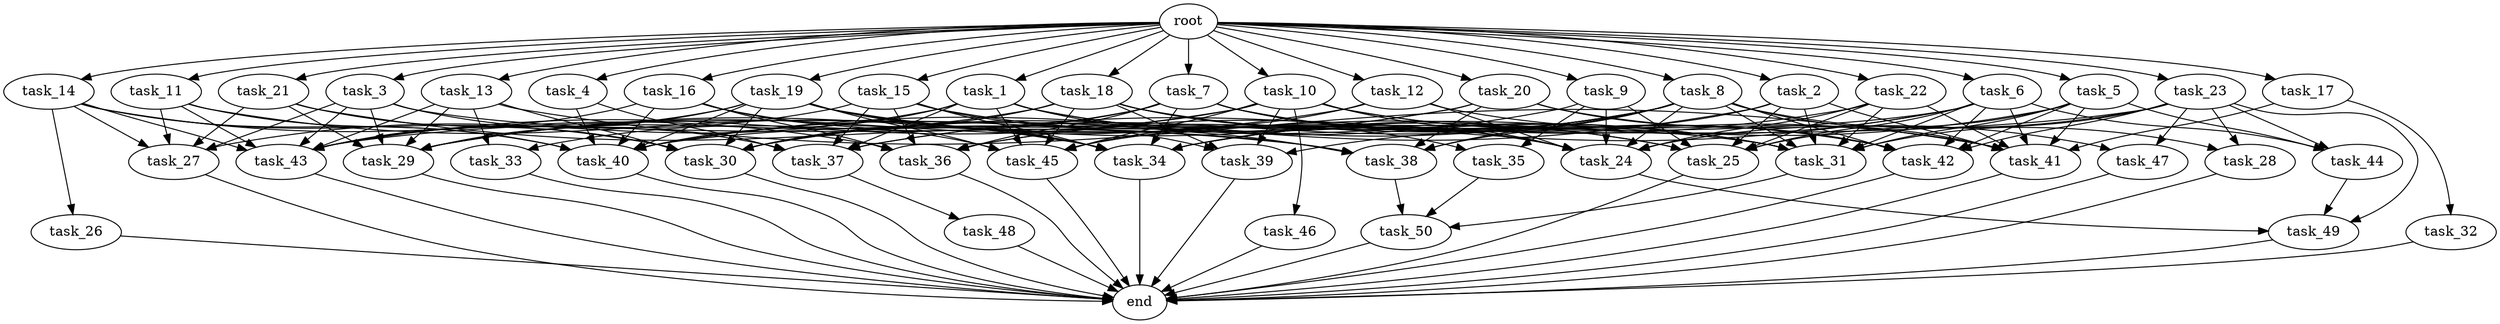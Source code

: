 digraph G {
  root [size="0.000000e+00"];
  task_1 [size="5.533579e+09"];
  task_2 [size="7.964153e+08"];
  task_3 [size="4.850856e+09"];
  task_4 [size="1.836726e+09"];
  task_5 [size="1.222810e+09"];
  task_6 [size="5.948448e+09"];
  task_7 [size="4.265045e+09"];
  task_8 [size="1.873790e+09"];
  task_9 [size="8.337605e+09"];
  task_10 [size="1.830142e+09"];
  task_11 [size="3.477490e+09"];
  task_12 [size="1.826604e+08"];
  task_13 [size="8.481849e+09"];
  task_14 [size="2.449604e+09"];
  task_15 [size="6.631203e+09"];
  task_16 [size="4.565538e+09"];
  task_17 [size="6.356404e+09"];
  task_18 [size="3.989131e+09"];
  task_19 [size="5.753376e+09"];
  task_20 [size="6.892891e+09"];
  task_21 [size="7.901771e+07"];
  task_22 [size="5.802601e+07"];
  task_23 [size="1.052883e+09"];
  task_24 [size="5.818759e+09"];
  task_25 [size="9.976849e+09"];
  task_26 [size="7.487056e+09"];
  task_27 [size="9.512224e+09"];
  task_28 [size="3.762805e+09"];
  task_29 [size="3.428194e+09"];
  task_30 [size="9.594887e+09"];
  task_31 [size="2.126441e+09"];
  task_32 [size="7.577847e+09"];
  task_33 [size="9.390171e+09"];
  task_34 [size="8.499510e+09"];
  task_35 [size="5.296462e+09"];
  task_36 [size="2.572529e+09"];
  task_37 [size="2.187966e+09"];
  task_38 [size="8.638820e+09"];
  task_39 [size="9.096796e+09"];
  task_40 [size="4.810114e+09"];
  task_41 [size="3.727808e+09"];
  task_42 [size="7.282323e+08"];
  task_43 [size="2.847497e+09"];
  task_44 [size="4.928638e+09"];
  task_45 [size="4.354196e+09"];
  task_46 [size="1.153574e+09"];
  task_47 [size="4.652496e+09"];
  task_48 [size="6.263935e+09"];
  task_49 [size="8.979195e+09"];
  task_50 [size="6.899813e+09"];
  end [size="0.000000e+00"];

  root -> task_1 [size="1.000000e-12"];
  root -> task_2 [size="1.000000e-12"];
  root -> task_3 [size="1.000000e-12"];
  root -> task_4 [size="1.000000e-12"];
  root -> task_5 [size="1.000000e-12"];
  root -> task_6 [size="1.000000e-12"];
  root -> task_7 [size="1.000000e-12"];
  root -> task_8 [size="1.000000e-12"];
  root -> task_9 [size="1.000000e-12"];
  root -> task_10 [size="1.000000e-12"];
  root -> task_11 [size="1.000000e-12"];
  root -> task_12 [size="1.000000e-12"];
  root -> task_13 [size="1.000000e-12"];
  root -> task_14 [size="1.000000e-12"];
  root -> task_15 [size="1.000000e-12"];
  root -> task_16 [size="1.000000e-12"];
  root -> task_17 [size="1.000000e-12"];
  root -> task_18 [size="1.000000e-12"];
  root -> task_19 [size="1.000000e-12"];
  root -> task_20 [size="1.000000e-12"];
  root -> task_21 [size="1.000000e-12"];
  root -> task_22 [size="1.000000e-12"];
  root -> task_23 [size="1.000000e-12"];
  task_1 -> task_25 [size="1.425264e+08"];
  task_1 -> task_27 [size="1.902445e+08"];
  task_1 -> task_31 [size="2.126441e+07"];
  task_1 -> task_37 [size="3.646611e+07"];
  task_1 -> task_38 [size="1.439803e+08"];
  task_1 -> task_40 [size="5.344571e+07"];
  task_1 -> task_45 [size="6.220281e+07"];
  task_2 -> task_25 [size="1.425264e+08"];
  task_2 -> task_31 [size="2.126441e+07"];
  task_2 -> task_38 [size="1.439803e+08"];
  task_2 -> task_40 [size="5.344571e+07"];
  task_2 -> task_41 [size="4.142009e+07"];
  task_3 -> task_27 [size="1.902445e+08"];
  task_3 -> task_29 [size="4.897420e+07"];
  task_3 -> task_31 [size="2.126441e+07"];
  task_3 -> task_37 [size="3.646611e+07"];
  task_3 -> task_43 [size="3.163886e+07"];
  task_4 -> task_37 [size="3.646611e+07"];
  task_4 -> task_40 [size="5.344571e+07"];
  task_5 -> task_25 [size="1.425264e+08"];
  task_5 -> task_31 [size="2.126441e+07"];
  task_5 -> task_34 [size="1.062439e+08"];
  task_5 -> task_41 [size="4.142009e+07"];
  task_5 -> task_42 [size="1.040332e+07"];
  task_5 -> task_44 [size="1.642879e+08"];
  task_6 -> task_25 [size="1.425264e+08"];
  task_6 -> task_31 [size="2.126441e+07"];
  task_6 -> task_34 [size="1.062439e+08"];
  task_6 -> task_37 [size="3.646611e+07"];
  task_6 -> task_40 [size="5.344571e+07"];
  task_6 -> task_41 [size="4.142009e+07"];
  task_6 -> task_42 [size="1.040332e+07"];
  task_6 -> task_44 [size="1.642879e+08"];
  task_7 -> task_24 [size="6.465288e+07"];
  task_7 -> task_30 [size="1.066099e+08"];
  task_7 -> task_31 [size="2.126441e+07"];
  task_7 -> task_33 [size="4.695086e+08"];
  task_7 -> task_34 [size="1.062439e+08"];
  task_7 -> task_36 [size="4.287549e+07"];
  task_7 -> task_42 [size="1.040332e+07"];
  task_8 -> task_24 [size="6.465288e+07"];
  task_8 -> task_28 [size="1.881403e+08"];
  task_8 -> task_30 [size="1.066099e+08"];
  task_8 -> task_31 [size="2.126441e+07"];
  task_8 -> task_34 [size="1.062439e+08"];
  task_8 -> task_36 [size="4.287549e+07"];
  task_8 -> task_37 [size="3.646611e+07"];
  task_8 -> task_38 [size="1.439803e+08"];
  task_8 -> task_39 [size="2.274199e+08"];
  task_8 -> task_41 [size="4.142009e+07"];
  task_8 -> task_42 [size="1.040332e+07"];
  task_8 -> task_45 [size="6.220281e+07"];
  task_9 -> task_24 [size="6.465288e+07"];
  task_9 -> task_25 [size="1.425264e+08"];
  task_9 -> task_30 [size="1.066099e+08"];
  task_9 -> task_35 [size="2.648231e+08"];
  task_10 -> task_24 [size="6.465288e+07"];
  task_10 -> task_30 [size="1.066099e+08"];
  task_10 -> task_39 [size="2.274199e+08"];
  task_10 -> task_41 [size="4.142009e+07"];
  task_10 -> task_42 [size="1.040332e+07"];
  task_10 -> task_43 [size="3.163886e+07"];
  task_10 -> task_45 [size="6.220281e+07"];
  task_10 -> task_46 [size="1.153574e+08"];
  task_11 -> task_27 [size="1.902445e+08"];
  task_11 -> task_34 [size="1.062439e+08"];
  task_11 -> task_40 [size="5.344571e+07"];
  task_11 -> task_43 [size="3.163886e+07"];
  task_12 -> task_24 [size="6.465288e+07"];
  task_12 -> task_29 [size="4.897420e+07"];
  task_12 -> task_41 [size="4.142009e+07"];
  task_12 -> task_45 [size="6.220281e+07"];
  task_13 -> task_29 [size="4.897420e+07"];
  task_13 -> task_30 [size="1.066099e+08"];
  task_13 -> task_33 [size="4.695086e+08"];
  task_13 -> task_41 [size="4.142009e+07"];
  task_13 -> task_43 [size="3.163886e+07"];
  task_14 -> task_26 [size="7.487056e+08"];
  task_14 -> task_27 [size="1.902445e+08"];
  task_14 -> task_30 [size="1.066099e+08"];
  task_14 -> task_36 [size="4.287549e+07"];
  task_14 -> task_40 [size="5.344571e+07"];
  task_14 -> task_43 [size="3.163886e+07"];
  task_15 -> task_24 [size="6.465288e+07"];
  task_15 -> task_34 [size="1.062439e+08"];
  task_15 -> task_36 [size="4.287549e+07"];
  task_15 -> task_37 [size="3.646611e+07"];
  task_15 -> task_39 [size="2.274199e+08"];
  task_15 -> task_43 [size="3.163886e+07"];
  task_16 -> task_34 [size="1.062439e+08"];
  task_16 -> task_36 [size="4.287549e+07"];
  task_16 -> task_40 [size="5.344571e+07"];
  task_16 -> task_43 [size="3.163886e+07"];
  task_16 -> task_45 [size="6.220281e+07"];
  task_17 -> task_32 [size="7.577847e+08"];
  task_17 -> task_41 [size="4.142009e+07"];
  task_18 -> task_24 [size="6.465288e+07"];
  task_18 -> task_29 [size="4.897420e+07"];
  task_18 -> task_30 [size="1.066099e+08"];
  task_18 -> task_31 [size="2.126441e+07"];
  task_18 -> task_35 [size="2.648231e+08"];
  task_18 -> task_39 [size="2.274199e+08"];
  task_18 -> task_45 [size="6.220281e+07"];
  task_19 -> task_25 [size="1.425264e+08"];
  task_19 -> task_29 [size="4.897420e+07"];
  task_19 -> task_30 [size="1.066099e+08"];
  task_19 -> task_34 [size="1.062439e+08"];
  task_19 -> task_38 [size="1.439803e+08"];
  task_19 -> task_40 [size="5.344571e+07"];
  task_19 -> task_43 [size="3.163886e+07"];
  task_19 -> task_45 [size="6.220281e+07"];
  task_20 -> task_29 [size="4.897420e+07"];
  task_20 -> task_38 [size="1.439803e+08"];
  task_20 -> task_40 [size="5.344571e+07"];
  task_20 -> task_42 [size="1.040332e+07"];
  task_20 -> task_47 [size="2.326248e+08"];
  task_21 -> task_27 [size="1.902445e+08"];
  task_21 -> task_29 [size="4.897420e+07"];
  task_21 -> task_30 [size="1.066099e+08"];
  task_21 -> task_38 [size="1.439803e+08"];
  task_22 -> task_24 [size="6.465288e+07"];
  task_22 -> task_25 [size="1.425264e+08"];
  task_22 -> task_31 [size="2.126441e+07"];
  task_22 -> task_36 [size="4.287549e+07"];
  task_22 -> task_41 [size="4.142009e+07"];
  task_23 -> task_24 [size="6.465288e+07"];
  task_23 -> task_28 [size="1.881403e+08"];
  task_23 -> task_31 [size="2.126441e+07"];
  task_23 -> task_42 [size="1.040332e+07"];
  task_23 -> task_43 [size="3.163886e+07"];
  task_23 -> task_44 [size="1.642879e+08"];
  task_23 -> task_47 [size="2.326248e+08"];
  task_23 -> task_49 [size="2.993065e+08"];
  task_24 -> task_49 [size="2.993065e+08"];
  task_25 -> end [size="1.000000e-12"];
  task_26 -> end [size="1.000000e-12"];
  task_27 -> end [size="1.000000e-12"];
  task_28 -> end [size="1.000000e-12"];
  task_29 -> end [size="1.000000e-12"];
  task_30 -> end [size="1.000000e-12"];
  task_31 -> task_50 [size="2.299938e+08"];
  task_32 -> end [size="1.000000e-12"];
  task_33 -> end [size="1.000000e-12"];
  task_34 -> end [size="1.000000e-12"];
  task_35 -> task_50 [size="2.299938e+08"];
  task_36 -> end [size="1.000000e-12"];
  task_37 -> task_48 [size="6.263935e+08"];
  task_38 -> task_50 [size="2.299938e+08"];
  task_39 -> end [size="1.000000e-12"];
  task_40 -> end [size="1.000000e-12"];
  task_41 -> end [size="1.000000e-12"];
  task_42 -> end [size="1.000000e-12"];
  task_43 -> end [size="1.000000e-12"];
  task_44 -> task_49 [size="2.993065e+08"];
  task_45 -> end [size="1.000000e-12"];
  task_46 -> end [size="1.000000e-12"];
  task_47 -> end [size="1.000000e-12"];
  task_48 -> end [size="1.000000e-12"];
  task_49 -> end [size="1.000000e-12"];
  task_50 -> end [size="1.000000e-12"];
}
